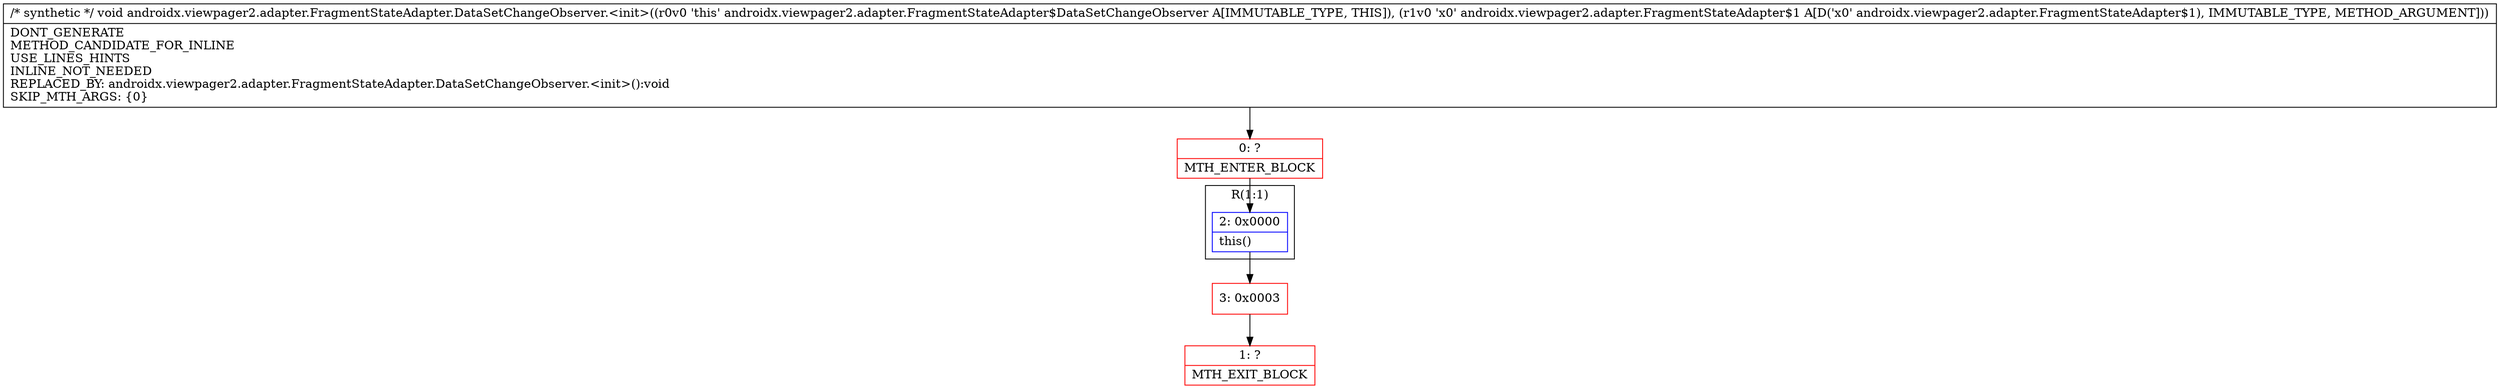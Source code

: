 digraph "CFG forandroidx.viewpager2.adapter.FragmentStateAdapter.DataSetChangeObserver.\<init\>(Landroidx\/viewpager2\/adapter\/FragmentStateAdapter$1;)V" {
subgraph cluster_Region_1811612519 {
label = "R(1:1)";
node [shape=record,color=blue];
Node_2 [shape=record,label="{2\:\ 0x0000|this()\l}"];
}
Node_0 [shape=record,color=red,label="{0\:\ ?|MTH_ENTER_BLOCK\l}"];
Node_3 [shape=record,color=red,label="{3\:\ 0x0003}"];
Node_1 [shape=record,color=red,label="{1\:\ ?|MTH_EXIT_BLOCK\l}"];
MethodNode[shape=record,label="{\/* synthetic *\/ void androidx.viewpager2.adapter.FragmentStateAdapter.DataSetChangeObserver.\<init\>((r0v0 'this' androidx.viewpager2.adapter.FragmentStateAdapter$DataSetChangeObserver A[IMMUTABLE_TYPE, THIS]), (r1v0 'x0' androidx.viewpager2.adapter.FragmentStateAdapter$1 A[D('x0' androidx.viewpager2.adapter.FragmentStateAdapter$1), IMMUTABLE_TYPE, METHOD_ARGUMENT]))  | DONT_GENERATE\lMETHOD_CANDIDATE_FOR_INLINE\lUSE_LINES_HINTS\lINLINE_NOT_NEEDED\lREPLACED_BY: androidx.viewpager2.adapter.FragmentStateAdapter.DataSetChangeObserver.\<init\>():void\lSKIP_MTH_ARGS: \{0\}\l}"];
MethodNode -> Node_0;Node_2 -> Node_3;
Node_0 -> Node_2;
Node_3 -> Node_1;
}

